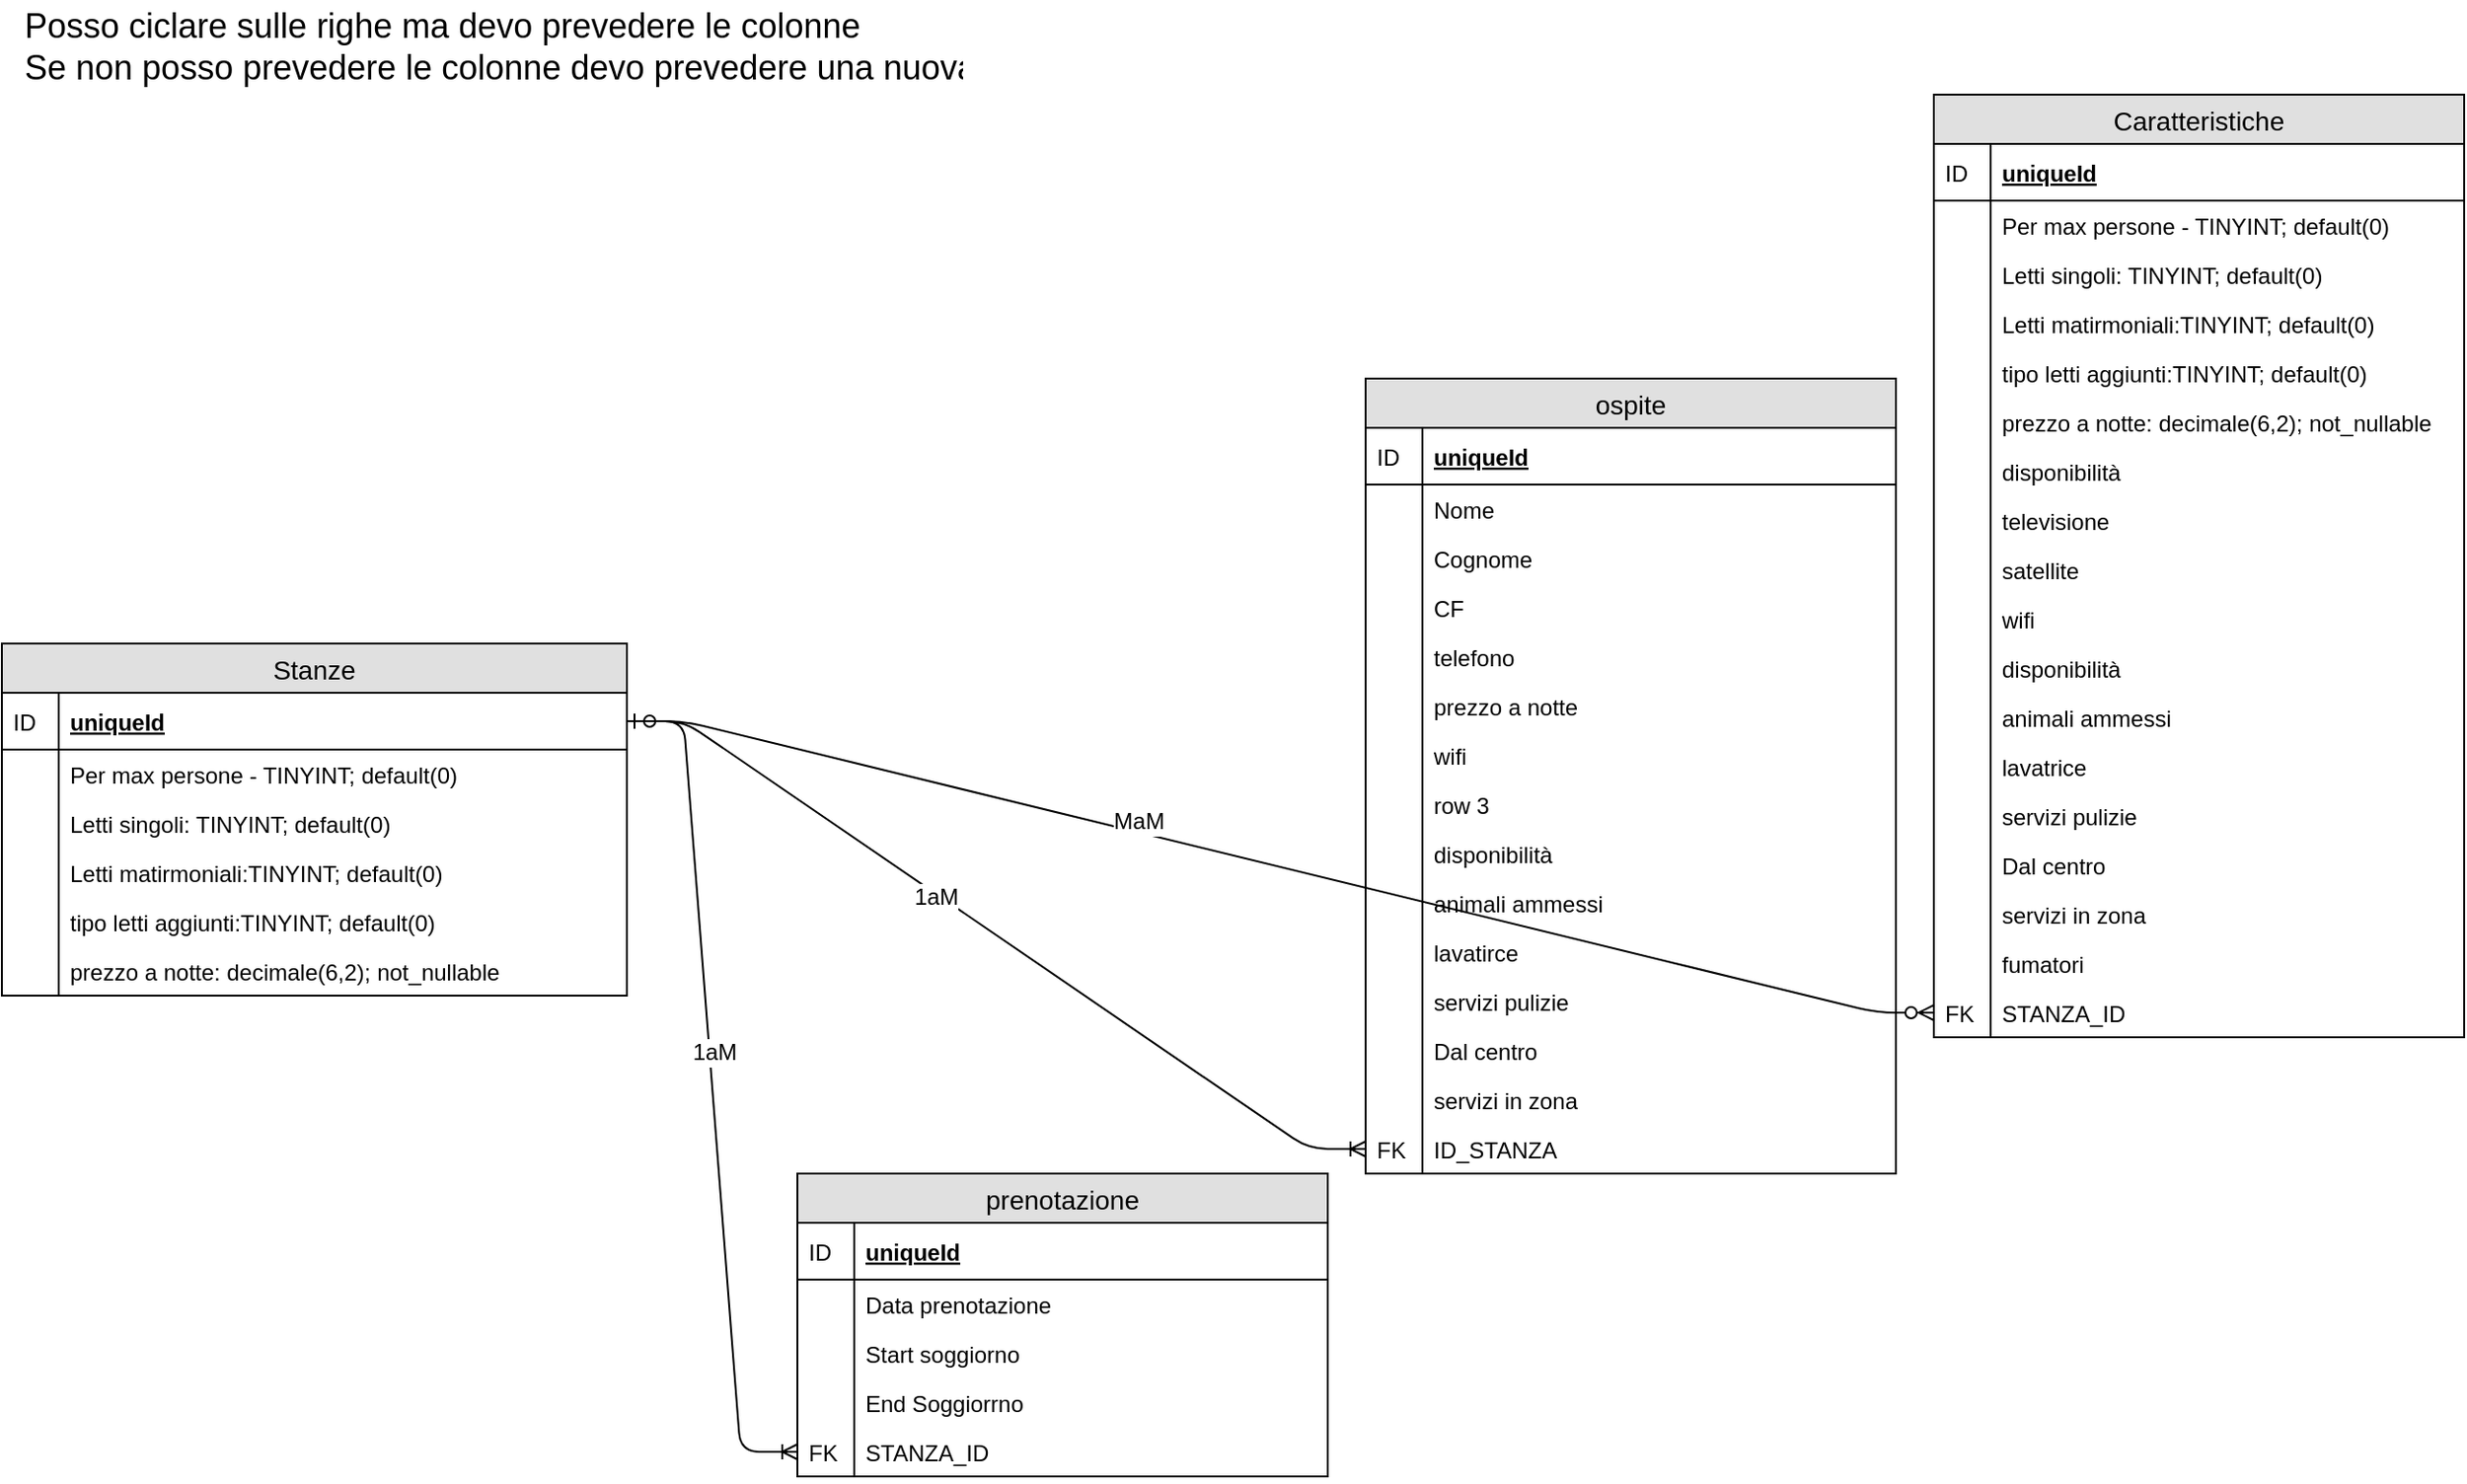 <mxfile version="12.4.2" type="github" pages="1">
  <diagram id="B_G7BN0pg-eralU9Y7lQ" name="Page-1">
    <mxGraphModel dx="1860" dy="837" grid="1" gridSize="10" guides="1" tooltips="1" connect="1" arrows="1" fold="1" page="1" pageScale="1" pageWidth="1920" pageHeight="1200" math="0" shadow="0">
      <root>
        <mxCell id="0"/>
        <mxCell id="1" parent="0"/>
        <mxCell id="duu10q1DUP-rFCEBtcsj-118" value="" style="edgeStyle=orthogonalEdgeStyle;rounded=0;orthogonalLoop=1;jettySize=auto;html=1;startArrow=none;startFill=0;" parent="1" target="duu10q1DUP-rFCEBtcsj-2" edge="1">
          <mxGeometry relative="1" as="geometry">
            <mxPoint x="350" y="55" as="sourcePoint"/>
          </mxGeometry>
        </mxCell>
        <mxCell id="duu10q1DUP-rFCEBtcsj-130" value="Stanze" style="swimlane;fontStyle=0;childLayout=stackLayout;horizontal=1;startSize=26;fillColor=#e0e0e0;horizontalStack=0;resizeParent=1;resizeParentMax=0;resizeLast=0;collapsible=1;marginBottom=0;swimlaneFillColor=#ffffff;align=center;fontSize=14;" parent="1" vertex="1">
          <mxGeometry x="110" y="460" width="330" height="186" as="geometry">
            <mxRectangle x="70" y="350" width="80" height="26" as="alternateBounds"/>
          </mxGeometry>
        </mxCell>
        <mxCell id="duu10q1DUP-rFCEBtcsj-131" value="uniqueId" style="shape=partialRectangle;top=0;left=0;right=0;bottom=1;align=left;verticalAlign=middle;fillColor=none;spacingLeft=34;spacingRight=4;overflow=hidden;rotatable=0;points=[[0,0.5],[1,0.5]];portConstraint=eastwest;dropTarget=0;fontStyle=5;fontSize=12;" parent="duu10q1DUP-rFCEBtcsj-130" vertex="1">
          <mxGeometry y="26" width="330" height="30" as="geometry"/>
        </mxCell>
        <mxCell id="duu10q1DUP-rFCEBtcsj-132" value="ID" style="shape=partialRectangle;top=0;left=0;bottom=0;fillColor=none;align=left;verticalAlign=middle;spacingLeft=4;spacingRight=4;overflow=hidden;rotatable=0;points=[];portConstraint=eastwest;part=1;fontSize=12;" parent="duu10q1DUP-rFCEBtcsj-131" vertex="1" connectable="0">
          <mxGeometry width="30" height="30" as="geometry"/>
        </mxCell>
        <mxCell id="duu10q1DUP-rFCEBtcsj-133" value="Per max persone - TINYINT; default(0)" style="shape=partialRectangle;top=0;left=0;right=0;bottom=0;align=left;verticalAlign=top;fillColor=none;spacingLeft=34;spacingRight=4;overflow=hidden;rotatable=0;points=[[0,0.5],[1,0.5]];portConstraint=eastwest;dropTarget=0;fontSize=12;" parent="duu10q1DUP-rFCEBtcsj-130" vertex="1">
          <mxGeometry y="56" width="330" height="26" as="geometry"/>
        </mxCell>
        <mxCell id="duu10q1DUP-rFCEBtcsj-134" value="" style="shape=partialRectangle;top=0;left=0;bottom=0;fillColor=none;align=left;verticalAlign=top;spacingLeft=4;spacingRight=4;overflow=hidden;rotatable=0;points=[];portConstraint=eastwest;part=1;fontSize=12;" parent="duu10q1DUP-rFCEBtcsj-133" vertex="1" connectable="0">
          <mxGeometry width="30" height="26" as="geometry"/>
        </mxCell>
        <mxCell id="duu10q1DUP-rFCEBtcsj-135" value="Letti singoli: TINYINT; default(0)" style="shape=partialRectangle;top=0;left=0;right=0;bottom=0;align=left;verticalAlign=top;fillColor=none;spacingLeft=34;spacingRight=4;overflow=hidden;rotatable=0;points=[[0,0.5],[1,0.5]];portConstraint=eastwest;dropTarget=0;fontSize=12;" parent="duu10q1DUP-rFCEBtcsj-130" vertex="1">
          <mxGeometry y="82" width="330" height="26" as="geometry"/>
        </mxCell>
        <mxCell id="duu10q1DUP-rFCEBtcsj-136" value="" style="shape=partialRectangle;top=0;left=0;bottom=0;fillColor=none;align=left;verticalAlign=top;spacingLeft=4;spacingRight=4;overflow=hidden;rotatable=0;points=[];portConstraint=eastwest;part=1;fontSize=12;" parent="duu10q1DUP-rFCEBtcsj-135" vertex="1" connectable="0">
          <mxGeometry width="30" height="26" as="geometry"/>
        </mxCell>
        <mxCell id="duu10q1DUP-rFCEBtcsj-137" value="Letti matirmoniali:TINYINT; default(0)" style="shape=partialRectangle;top=0;left=0;right=0;bottom=0;align=left;verticalAlign=top;fillColor=none;spacingLeft=34;spacingRight=4;overflow=hidden;rotatable=0;points=[[0,0.5],[1,0.5]];portConstraint=eastwest;dropTarget=0;fontSize=12;" parent="duu10q1DUP-rFCEBtcsj-130" vertex="1">
          <mxGeometry y="108" width="330" height="26" as="geometry"/>
        </mxCell>
        <mxCell id="duu10q1DUP-rFCEBtcsj-138" value="" style="shape=partialRectangle;top=0;left=0;bottom=0;fillColor=none;align=left;verticalAlign=top;spacingLeft=4;spacingRight=4;overflow=hidden;rotatable=0;points=[];portConstraint=eastwest;part=1;fontSize=12;" parent="duu10q1DUP-rFCEBtcsj-137" vertex="1" connectable="0">
          <mxGeometry width="30" height="26" as="geometry"/>
        </mxCell>
        <mxCell id="duu10q1DUP-rFCEBtcsj-145" value="tipo letti aggiunti:TINYINT; default(0)" style="shape=partialRectangle;top=0;left=0;right=0;bottom=0;align=left;verticalAlign=top;fillColor=none;spacingLeft=34;spacingRight=4;overflow=hidden;rotatable=0;points=[[0,0.5],[1,0.5]];portConstraint=eastwest;dropTarget=0;fontSize=12;" parent="duu10q1DUP-rFCEBtcsj-130" vertex="1">
          <mxGeometry y="134" width="330" height="26" as="geometry"/>
        </mxCell>
        <mxCell id="duu10q1DUP-rFCEBtcsj-146" value="" style="shape=partialRectangle;top=0;left=0;bottom=0;fillColor=none;align=left;verticalAlign=top;spacingLeft=4;spacingRight=4;overflow=hidden;rotatable=0;points=[];portConstraint=eastwest;part=1;fontSize=12;" parent="duu10q1DUP-rFCEBtcsj-145" vertex="1" connectable="0">
          <mxGeometry width="30" height="26" as="geometry"/>
        </mxCell>
        <mxCell id="duu10q1DUP-rFCEBtcsj-147" value="prezzo a notte: decimale(6,2); not_nullable" style="shape=partialRectangle;top=0;left=0;right=0;bottom=0;align=left;verticalAlign=top;fillColor=none;spacingLeft=34;spacingRight=4;overflow=hidden;rotatable=0;points=[[0,0.5],[1,0.5]];portConstraint=eastwest;dropTarget=0;fontSize=12;" parent="duu10q1DUP-rFCEBtcsj-130" vertex="1">
          <mxGeometry y="160" width="330" height="26" as="geometry"/>
        </mxCell>
        <mxCell id="duu10q1DUP-rFCEBtcsj-148" value="" style="shape=partialRectangle;top=0;left=0;bottom=0;fillColor=none;align=left;verticalAlign=top;spacingLeft=4;spacingRight=4;overflow=hidden;rotatable=0;points=[];portConstraint=eastwest;part=1;fontSize=12;" parent="duu10q1DUP-rFCEBtcsj-147" vertex="1" connectable="0">
          <mxGeometry width="30" height="26" as="geometry"/>
        </mxCell>
        <mxCell id="duu10q1DUP-rFCEBtcsj-177" value="ospite" style="swimlane;fontStyle=0;childLayout=stackLayout;horizontal=1;startSize=26;fillColor=#e0e0e0;horizontalStack=0;resizeParent=1;resizeParentMax=0;resizeLast=0;collapsible=1;marginBottom=0;swimlaneFillColor=#ffffff;align=center;fontSize=14;" parent="1" vertex="1">
          <mxGeometry x="830" y="320" width="280" height="420" as="geometry">
            <mxRectangle x="830" y="320" width="150" height="26" as="alternateBounds"/>
          </mxGeometry>
        </mxCell>
        <mxCell id="duu10q1DUP-rFCEBtcsj-178" value="uniqueId" style="shape=partialRectangle;top=0;left=0;right=0;bottom=1;align=left;verticalAlign=middle;fillColor=none;spacingLeft=34;spacingRight=4;overflow=hidden;rotatable=0;points=[[0,0.5],[1,0.5]];portConstraint=eastwest;dropTarget=0;fontStyle=5;fontSize=12;" parent="duu10q1DUP-rFCEBtcsj-177" vertex="1">
          <mxGeometry y="26" width="280" height="30" as="geometry"/>
        </mxCell>
        <mxCell id="duu10q1DUP-rFCEBtcsj-179" value="ID" style="shape=partialRectangle;top=0;left=0;bottom=0;fillColor=none;align=left;verticalAlign=middle;spacingLeft=4;spacingRight=4;overflow=hidden;rotatable=0;points=[];portConstraint=eastwest;part=1;fontSize=12;" parent="duu10q1DUP-rFCEBtcsj-178" vertex="1" connectable="0">
          <mxGeometry width="30" height="30" as="geometry"/>
        </mxCell>
        <mxCell id="duu10q1DUP-rFCEBtcsj-180" value="Nome" style="shape=partialRectangle;top=0;left=0;right=0;bottom=0;align=left;verticalAlign=top;fillColor=none;spacingLeft=34;spacingRight=4;overflow=hidden;rotatable=0;points=[[0,0.5],[1,0.5]];portConstraint=eastwest;dropTarget=0;fontSize=12;" parent="duu10q1DUP-rFCEBtcsj-177" vertex="1">
          <mxGeometry y="56" width="280" height="26" as="geometry"/>
        </mxCell>
        <mxCell id="duu10q1DUP-rFCEBtcsj-181" value="" style="shape=partialRectangle;top=0;left=0;bottom=0;fillColor=none;align=left;verticalAlign=top;spacingLeft=4;spacingRight=4;overflow=hidden;rotatable=0;points=[];portConstraint=eastwest;part=1;fontSize=12;" parent="duu10q1DUP-rFCEBtcsj-180" vertex="1" connectable="0">
          <mxGeometry width="30" height="26" as="geometry"/>
        </mxCell>
        <mxCell id="duu10q1DUP-rFCEBtcsj-182" value="Cognome" style="shape=partialRectangle;top=0;left=0;right=0;bottom=0;align=left;verticalAlign=top;fillColor=none;spacingLeft=34;spacingRight=4;overflow=hidden;rotatable=0;points=[[0,0.5],[1,0.5]];portConstraint=eastwest;dropTarget=0;fontSize=12;" parent="duu10q1DUP-rFCEBtcsj-177" vertex="1">
          <mxGeometry y="82" width="280" height="26" as="geometry"/>
        </mxCell>
        <mxCell id="duu10q1DUP-rFCEBtcsj-183" value="" style="shape=partialRectangle;top=0;left=0;bottom=0;fillColor=none;align=left;verticalAlign=top;spacingLeft=4;spacingRight=4;overflow=hidden;rotatable=0;points=[];portConstraint=eastwest;part=1;fontSize=12;" parent="duu10q1DUP-rFCEBtcsj-182" vertex="1" connectable="0">
          <mxGeometry width="30" height="26" as="geometry"/>
        </mxCell>
        <mxCell id="duu10q1DUP-rFCEBtcsj-184" value="CF" style="shape=partialRectangle;top=0;left=0;right=0;bottom=0;align=left;verticalAlign=top;fillColor=none;spacingLeft=34;spacingRight=4;overflow=hidden;rotatable=0;points=[[0,0.5],[1,0.5]];portConstraint=eastwest;dropTarget=0;fontSize=12;" parent="duu10q1DUP-rFCEBtcsj-177" vertex="1">
          <mxGeometry y="108" width="280" height="26" as="geometry"/>
        </mxCell>
        <mxCell id="duu10q1DUP-rFCEBtcsj-185" value="" style="shape=partialRectangle;top=0;left=0;bottom=0;fillColor=none;align=left;verticalAlign=top;spacingLeft=4;spacingRight=4;overflow=hidden;rotatable=0;points=[];portConstraint=eastwest;part=1;fontSize=12;" parent="duu10q1DUP-rFCEBtcsj-184" vertex="1" connectable="0">
          <mxGeometry width="30" height="26" as="geometry"/>
        </mxCell>
        <mxCell id="duu10q1DUP-rFCEBtcsj-186" value="telefono" style="shape=partialRectangle;top=0;left=0;right=0;bottom=0;align=left;verticalAlign=top;fillColor=none;spacingLeft=34;spacingRight=4;overflow=hidden;rotatable=0;points=[[0,0.5],[1,0.5]];portConstraint=eastwest;dropTarget=0;fontSize=12;" parent="duu10q1DUP-rFCEBtcsj-177" vertex="1">
          <mxGeometry y="134" width="280" height="26" as="geometry"/>
        </mxCell>
        <mxCell id="duu10q1DUP-rFCEBtcsj-187" value="" style="shape=partialRectangle;top=0;left=0;bottom=0;fillColor=none;align=left;verticalAlign=top;spacingLeft=4;spacingRight=4;overflow=hidden;rotatable=0;points=[];portConstraint=eastwest;part=1;fontSize=12;" parent="duu10q1DUP-rFCEBtcsj-186" vertex="1" connectable="0">
          <mxGeometry width="30" height="26" as="geometry"/>
        </mxCell>
        <mxCell id="duu10q1DUP-rFCEBtcsj-188" value="prezzo a notte" style="shape=partialRectangle;top=0;left=0;right=0;bottom=0;align=left;verticalAlign=top;fillColor=none;spacingLeft=34;spacingRight=4;overflow=hidden;rotatable=0;points=[[0,0.5],[1,0.5]];portConstraint=eastwest;dropTarget=0;fontSize=12;" parent="duu10q1DUP-rFCEBtcsj-177" vertex="1">
          <mxGeometry y="160" width="280" height="26" as="geometry"/>
        </mxCell>
        <mxCell id="duu10q1DUP-rFCEBtcsj-189" value="" style="shape=partialRectangle;top=0;left=0;bottom=0;fillColor=none;align=left;verticalAlign=top;spacingLeft=4;spacingRight=4;overflow=hidden;rotatable=0;points=[];portConstraint=eastwest;part=1;fontSize=12;" parent="duu10q1DUP-rFCEBtcsj-188" vertex="1" connectable="0">
          <mxGeometry width="30" height="26" as="geometry"/>
        </mxCell>
        <mxCell id="duu10q1DUP-rFCEBtcsj-196" value="wifi" style="shape=partialRectangle;top=0;left=0;right=0;bottom=0;align=left;verticalAlign=top;fillColor=none;spacingLeft=34;spacingRight=4;overflow=hidden;rotatable=0;points=[[0,0.5],[1,0.5]];portConstraint=eastwest;dropTarget=0;fontSize=12;" parent="duu10q1DUP-rFCEBtcsj-177" vertex="1">
          <mxGeometry y="186" width="280" height="26" as="geometry"/>
        </mxCell>
        <mxCell id="duu10q1DUP-rFCEBtcsj-197" value="" style="shape=partialRectangle;top=0;left=0;bottom=0;fillColor=none;align=left;verticalAlign=top;spacingLeft=4;spacingRight=4;overflow=hidden;rotatable=0;points=[];portConstraint=eastwest;part=1;fontSize=12;" parent="duu10q1DUP-rFCEBtcsj-196" vertex="1" connectable="0">
          <mxGeometry width="30" height="26" as="geometry"/>
        </mxCell>
        <mxCell id="duu10q1DUP-rFCEBtcsj-198" value="row 3" style="shape=partialRectangle;top=0;left=0;right=0;bottom=0;align=left;verticalAlign=top;fillColor=none;spacingLeft=34;spacingRight=4;overflow=hidden;rotatable=0;points=[[0,0.5],[1,0.5]];portConstraint=eastwest;dropTarget=0;fontSize=12;" parent="duu10q1DUP-rFCEBtcsj-177" vertex="1">
          <mxGeometry y="212" width="280" height="26" as="geometry"/>
        </mxCell>
        <mxCell id="duu10q1DUP-rFCEBtcsj-199" value="" style="shape=partialRectangle;top=0;left=0;bottom=0;fillColor=none;align=left;verticalAlign=top;spacingLeft=4;spacingRight=4;overflow=hidden;rotatable=0;points=[];portConstraint=eastwest;part=1;fontSize=12;" parent="duu10q1DUP-rFCEBtcsj-198" vertex="1" connectable="0">
          <mxGeometry width="30" height="26" as="geometry"/>
        </mxCell>
        <mxCell id="duu10q1DUP-rFCEBtcsj-200" value="disponibilità" style="shape=partialRectangle;top=0;left=0;right=0;bottom=0;align=left;verticalAlign=top;fillColor=none;spacingLeft=34;spacingRight=4;overflow=hidden;rotatable=0;points=[[0,0.5],[1,0.5]];portConstraint=eastwest;dropTarget=0;fontSize=12;" parent="duu10q1DUP-rFCEBtcsj-177" vertex="1">
          <mxGeometry y="238" width="280" height="26" as="geometry"/>
        </mxCell>
        <mxCell id="duu10q1DUP-rFCEBtcsj-201" value="" style="shape=partialRectangle;top=0;left=0;bottom=0;fillColor=none;align=left;verticalAlign=top;spacingLeft=4;spacingRight=4;overflow=hidden;rotatable=0;points=[];portConstraint=eastwest;part=1;fontSize=12;" parent="duu10q1DUP-rFCEBtcsj-200" vertex="1" connectable="0">
          <mxGeometry width="30" height="26" as="geometry"/>
        </mxCell>
        <mxCell id="duu10q1DUP-rFCEBtcsj-202" value="animali ammessi" style="shape=partialRectangle;top=0;left=0;right=0;bottom=0;align=left;verticalAlign=top;fillColor=none;spacingLeft=34;spacingRight=4;overflow=hidden;rotatable=0;points=[[0,0.5],[1,0.5]];portConstraint=eastwest;dropTarget=0;fontSize=12;" parent="duu10q1DUP-rFCEBtcsj-177" vertex="1">
          <mxGeometry y="264" width="280" height="26" as="geometry"/>
        </mxCell>
        <mxCell id="duu10q1DUP-rFCEBtcsj-203" value="" style="shape=partialRectangle;top=0;left=0;bottom=0;fillColor=none;align=left;verticalAlign=top;spacingLeft=4;spacingRight=4;overflow=hidden;rotatable=0;points=[];portConstraint=eastwest;part=1;fontSize=12;" parent="duu10q1DUP-rFCEBtcsj-202" vertex="1" connectable="0">
          <mxGeometry width="30" height="26" as="geometry"/>
        </mxCell>
        <mxCell id="duu10q1DUP-rFCEBtcsj-204" value="lavatirce" style="shape=partialRectangle;top=0;left=0;right=0;bottom=0;align=left;verticalAlign=top;fillColor=none;spacingLeft=34;spacingRight=4;overflow=hidden;rotatable=0;points=[[0,0.5],[1,0.5]];portConstraint=eastwest;dropTarget=0;fontSize=12;" parent="duu10q1DUP-rFCEBtcsj-177" vertex="1">
          <mxGeometry y="290" width="280" height="26" as="geometry"/>
        </mxCell>
        <mxCell id="duu10q1DUP-rFCEBtcsj-205" value="" style="shape=partialRectangle;top=0;left=0;bottom=0;fillColor=none;align=left;verticalAlign=top;spacingLeft=4;spacingRight=4;overflow=hidden;rotatable=0;points=[];portConstraint=eastwest;part=1;fontSize=12;" parent="duu10q1DUP-rFCEBtcsj-204" vertex="1" connectable="0">
          <mxGeometry width="30" height="26" as="geometry"/>
        </mxCell>
        <mxCell id="duu10q1DUP-rFCEBtcsj-206" value="servizi pulizie" style="shape=partialRectangle;top=0;left=0;right=0;bottom=0;align=left;verticalAlign=top;fillColor=none;spacingLeft=34;spacingRight=4;overflow=hidden;rotatable=0;points=[[0,0.5],[1,0.5]];portConstraint=eastwest;dropTarget=0;fontSize=12;" parent="duu10q1DUP-rFCEBtcsj-177" vertex="1">
          <mxGeometry y="316" width="280" height="26" as="geometry"/>
        </mxCell>
        <mxCell id="duu10q1DUP-rFCEBtcsj-207" value="" style="shape=partialRectangle;top=0;left=0;bottom=0;fillColor=none;align=left;verticalAlign=top;spacingLeft=4;spacingRight=4;overflow=hidden;rotatable=0;points=[];portConstraint=eastwest;part=1;fontSize=12;" parent="duu10q1DUP-rFCEBtcsj-206" vertex="1" connectable="0">
          <mxGeometry width="30" height="26" as="geometry"/>
        </mxCell>
        <mxCell id="duu10q1DUP-rFCEBtcsj-208" value="Dal centro" style="shape=partialRectangle;top=0;left=0;right=0;bottom=0;align=left;verticalAlign=top;fillColor=none;spacingLeft=34;spacingRight=4;overflow=hidden;rotatable=0;points=[[0,0.5],[1,0.5]];portConstraint=eastwest;dropTarget=0;fontSize=12;" parent="duu10q1DUP-rFCEBtcsj-177" vertex="1">
          <mxGeometry y="342" width="280" height="26" as="geometry"/>
        </mxCell>
        <mxCell id="duu10q1DUP-rFCEBtcsj-209" value="" style="shape=partialRectangle;top=0;left=0;bottom=0;fillColor=none;align=left;verticalAlign=top;spacingLeft=4;spacingRight=4;overflow=hidden;rotatable=0;points=[];portConstraint=eastwest;part=1;fontSize=12;" parent="duu10q1DUP-rFCEBtcsj-208" vertex="1" connectable="0">
          <mxGeometry width="30" height="26" as="geometry"/>
        </mxCell>
        <mxCell id="duu10q1DUP-rFCEBtcsj-210" value="servizi in zona" style="shape=partialRectangle;top=0;left=0;right=0;bottom=0;align=left;verticalAlign=top;fillColor=none;spacingLeft=34;spacingRight=4;overflow=hidden;rotatable=0;points=[[0,0.5],[1,0.5]];portConstraint=eastwest;dropTarget=0;fontSize=12;" parent="duu10q1DUP-rFCEBtcsj-177" vertex="1">
          <mxGeometry y="368" width="280" height="26" as="geometry"/>
        </mxCell>
        <mxCell id="duu10q1DUP-rFCEBtcsj-211" value="" style="shape=partialRectangle;top=0;left=0;bottom=0;fillColor=none;align=left;verticalAlign=top;spacingLeft=4;spacingRight=4;overflow=hidden;rotatable=0;points=[];portConstraint=eastwest;part=1;fontSize=12;" parent="duu10q1DUP-rFCEBtcsj-210" vertex="1" connectable="0">
          <mxGeometry width="30" height="26" as="geometry"/>
        </mxCell>
        <mxCell id="duu10q1DUP-rFCEBtcsj-244" value="ID_STANZA" style="shape=partialRectangle;top=0;left=0;right=0;bottom=0;align=left;verticalAlign=top;fillColor=none;spacingLeft=34;spacingRight=4;overflow=hidden;rotatable=0;points=[[0,0.5],[1,0.5]];portConstraint=eastwest;dropTarget=0;fontSize=12;" parent="duu10q1DUP-rFCEBtcsj-177" vertex="1">
          <mxGeometry y="394" width="280" height="26" as="geometry"/>
        </mxCell>
        <mxCell id="duu10q1DUP-rFCEBtcsj-245" value="FK" style="shape=partialRectangle;top=0;left=0;bottom=0;fillColor=none;align=left;verticalAlign=top;spacingLeft=4;spacingRight=4;overflow=hidden;rotatable=0;points=[];portConstraint=eastwest;part=1;fontSize=12;" parent="duu10q1DUP-rFCEBtcsj-244" vertex="1" connectable="0">
          <mxGeometry width="30" height="26" as="geometry"/>
        </mxCell>
        <mxCell id="duu10q1DUP-rFCEBtcsj-247" value="Caratteristiche" style="swimlane;fontStyle=0;childLayout=stackLayout;horizontal=1;startSize=26;fillColor=#e0e0e0;horizontalStack=0;resizeParent=1;resizeParentMax=0;resizeLast=0;collapsible=1;marginBottom=0;swimlaneFillColor=#ffffff;align=center;fontSize=14;" parent="1" vertex="1">
          <mxGeometry x="1130" y="170" width="280" height="498" as="geometry">
            <mxRectangle x="1130" y="170" width="150" height="26" as="alternateBounds"/>
          </mxGeometry>
        </mxCell>
        <mxCell id="duu10q1DUP-rFCEBtcsj-248" value="uniqueId" style="shape=partialRectangle;top=0;left=0;right=0;bottom=1;align=left;verticalAlign=middle;fillColor=none;spacingLeft=34;spacingRight=4;overflow=hidden;rotatable=0;points=[[0,0.5],[1,0.5]];portConstraint=eastwest;dropTarget=0;fontStyle=5;fontSize=12;" parent="duu10q1DUP-rFCEBtcsj-247" vertex="1">
          <mxGeometry y="26" width="280" height="30" as="geometry"/>
        </mxCell>
        <mxCell id="duu10q1DUP-rFCEBtcsj-249" value="ID" style="shape=partialRectangle;top=0;left=0;bottom=0;fillColor=none;align=left;verticalAlign=middle;spacingLeft=4;spacingRight=4;overflow=hidden;rotatable=0;points=[];portConstraint=eastwest;part=1;fontSize=12;" parent="duu10q1DUP-rFCEBtcsj-248" vertex="1" connectable="0">
          <mxGeometry width="30" height="30" as="geometry"/>
        </mxCell>
        <mxCell id="duu10q1DUP-rFCEBtcsj-250" value="Per max persone - TINYINT; default(0)" style="shape=partialRectangle;top=0;left=0;right=0;bottom=0;align=left;verticalAlign=top;fillColor=none;spacingLeft=34;spacingRight=4;overflow=hidden;rotatable=0;points=[[0,0.5],[1,0.5]];portConstraint=eastwest;dropTarget=0;fontSize=12;" parent="duu10q1DUP-rFCEBtcsj-247" vertex="1">
          <mxGeometry y="56" width="280" height="26" as="geometry"/>
        </mxCell>
        <mxCell id="duu10q1DUP-rFCEBtcsj-251" value="" style="shape=partialRectangle;top=0;left=0;bottom=0;fillColor=none;align=left;verticalAlign=top;spacingLeft=4;spacingRight=4;overflow=hidden;rotatable=0;points=[];portConstraint=eastwest;part=1;fontSize=12;" parent="duu10q1DUP-rFCEBtcsj-250" vertex="1" connectable="0">
          <mxGeometry width="30" height="26" as="geometry"/>
        </mxCell>
        <mxCell id="duu10q1DUP-rFCEBtcsj-252" value="Letti singoli: TINYINT; default(0)" style="shape=partialRectangle;top=0;left=0;right=0;bottom=0;align=left;verticalAlign=top;fillColor=none;spacingLeft=34;spacingRight=4;overflow=hidden;rotatable=0;points=[[0,0.5],[1,0.5]];portConstraint=eastwest;dropTarget=0;fontSize=12;" parent="duu10q1DUP-rFCEBtcsj-247" vertex="1">
          <mxGeometry y="82" width="280" height="26" as="geometry"/>
        </mxCell>
        <mxCell id="duu10q1DUP-rFCEBtcsj-253" value="" style="shape=partialRectangle;top=0;left=0;bottom=0;fillColor=none;align=left;verticalAlign=top;spacingLeft=4;spacingRight=4;overflow=hidden;rotatable=0;points=[];portConstraint=eastwest;part=1;fontSize=12;" parent="duu10q1DUP-rFCEBtcsj-252" vertex="1" connectable="0">
          <mxGeometry width="30" height="26" as="geometry"/>
        </mxCell>
        <mxCell id="duu10q1DUP-rFCEBtcsj-254" value="Letti matirmoniali:TINYINT; default(0)" style="shape=partialRectangle;top=0;left=0;right=0;bottom=0;align=left;verticalAlign=top;fillColor=none;spacingLeft=34;spacingRight=4;overflow=hidden;rotatable=0;points=[[0,0.5],[1,0.5]];portConstraint=eastwest;dropTarget=0;fontSize=12;" parent="duu10q1DUP-rFCEBtcsj-247" vertex="1">
          <mxGeometry y="108" width="280" height="26" as="geometry"/>
        </mxCell>
        <mxCell id="duu10q1DUP-rFCEBtcsj-255" value="" style="shape=partialRectangle;top=0;left=0;bottom=0;fillColor=none;align=left;verticalAlign=top;spacingLeft=4;spacingRight=4;overflow=hidden;rotatable=0;points=[];portConstraint=eastwest;part=1;fontSize=12;" parent="duu10q1DUP-rFCEBtcsj-254" vertex="1" connectable="0">
          <mxGeometry width="30" height="26" as="geometry"/>
        </mxCell>
        <mxCell id="duu10q1DUP-rFCEBtcsj-256" value="tipo letti aggiunti:TINYINT; default(0)" style="shape=partialRectangle;top=0;left=0;right=0;bottom=0;align=left;verticalAlign=top;fillColor=none;spacingLeft=34;spacingRight=4;overflow=hidden;rotatable=0;points=[[0,0.5],[1,0.5]];portConstraint=eastwest;dropTarget=0;fontSize=12;" parent="duu10q1DUP-rFCEBtcsj-247" vertex="1">
          <mxGeometry y="134" width="280" height="26" as="geometry"/>
        </mxCell>
        <mxCell id="duu10q1DUP-rFCEBtcsj-257" value="" style="shape=partialRectangle;top=0;left=0;bottom=0;fillColor=none;align=left;verticalAlign=top;spacingLeft=4;spacingRight=4;overflow=hidden;rotatable=0;points=[];portConstraint=eastwest;part=1;fontSize=12;" parent="duu10q1DUP-rFCEBtcsj-256" vertex="1" connectable="0">
          <mxGeometry width="30" height="26" as="geometry"/>
        </mxCell>
        <mxCell id="duu10q1DUP-rFCEBtcsj-258" value="prezzo a notte: decimale(6,2); not_nullable" style="shape=partialRectangle;top=0;left=0;right=0;bottom=0;align=left;verticalAlign=top;fillColor=none;spacingLeft=34;spacingRight=4;overflow=hidden;rotatable=0;points=[[0,0.5],[1,0.5]];portConstraint=eastwest;dropTarget=0;fontSize=12;" parent="duu10q1DUP-rFCEBtcsj-247" vertex="1">
          <mxGeometry y="160" width="280" height="26" as="geometry"/>
        </mxCell>
        <mxCell id="duu10q1DUP-rFCEBtcsj-259" value="" style="shape=partialRectangle;top=0;left=0;bottom=0;fillColor=none;align=left;verticalAlign=top;spacingLeft=4;spacingRight=4;overflow=hidden;rotatable=0;points=[];portConstraint=eastwest;part=1;fontSize=12;" parent="duu10q1DUP-rFCEBtcsj-258" vertex="1" connectable="0">
          <mxGeometry width="30" height="26" as="geometry"/>
        </mxCell>
        <mxCell id="duu10q1DUP-rFCEBtcsj-260" value="disponibilità" style="shape=partialRectangle;top=0;left=0;right=0;bottom=0;align=left;verticalAlign=top;fillColor=none;spacingLeft=34;spacingRight=4;overflow=hidden;rotatable=0;points=[[0,0.5],[1,0.5]];portConstraint=eastwest;dropTarget=0;fontSize=12;" parent="duu10q1DUP-rFCEBtcsj-247" vertex="1">
          <mxGeometry y="186" width="280" height="26" as="geometry"/>
        </mxCell>
        <mxCell id="duu10q1DUP-rFCEBtcsj-261" value="" style="shape=partialRectangle;top=0;left=0;bottom=0;fillColor=none;align=left;verticalAlign=top;spacingLeft=4;spacingRight=4;overflow=hidden;rotatable=0;points=[];portConstraint=eastwest;part=1;fontSize=12;" parent="duu10q1DUP-rFCEBtcsj-260" vertex="1" connectable="0">
          <mxGeometry width="30" height="26" as="geometry"/>
        </mxCell>
        <mxCell id="duu10q1DUP-rFCEBtcsj-262" value="televisione" style="shape=partialRectangle;top=0;left=0;right=0;bottom=0;align=left;verticalAlign=top;fillColor=none;spacingLeft=34;spacingRight=4;overflow=hidden;rotatable=0;points=[[0,0.5],[1,0.5]];portConstraint=eastwest;dropTarget=0;fontSize=12;" parent="duu10q1DUP-rFCEBtcsj-247" vertex="1">
          <mxGeometry y="212" width="280" height="26" as="geometry"/>
        </mxCell>
        <mxCell id="duu10q1DUP-rFCEBtcsj-263" value="" style="shape=partialRectangle;top=0;left=0;bottom=0;fillColor=none;align=left;verticalAlign=top;spacingLeft=4;spacingRight=4;overflow=hidden;rotatable=0;points=[];portConstraint=eastwest;part=1;fontSize=12;" parent="duu10q1DUP-rFCEBtcsj-262" vertex="1" connectable="0">
          <mxGeometry width="30" height="26" as="geometry"/>
        </mxCell>
        <mxCell id="duu10q1DUP-rFCEBtcsj-264" value="satellite" style="shape=partialRectangle;top=0;left=0;right=0;bottom=0;align=left;verticalAlign=top;fillColor=none;spacingLeft=34;spacingRight=4;overflow=hidden;rotatable=0;points=[[0,0.5],[1,0.5]];portConstraint=eastwest;dropTarget=0;fontSize=12;" parent="duu10q1DUP-rFCEBtcsj-247" vertex="1">
          <mxGeometry y="238" width="280" height="26" as="geometry"/>
        </mxCell>
        <mxCell id="duu10q1DUP-rFCEBtcsj-265" value="" style="shape=partialRectangle;top=0;left=0;bottom=0;fillColor=none;align=left;verticalAlign=top;spacingLeft=4;spacingRight=4;overflow=hidden;rotatable=0;points=[];portConstraint=eastwest;part=1;fontSize=12;" parent="duu10q1DUP-rFCEBtcsj-264" vertex="1" connectable="0">
          <mxGeometry width="30" height="26" as="geometry"/>
        </mxCell>
        <mxCell id="duu10q1DUP-rFCEBtcsj-266" value="wifi" style="shape=partialRectangle;top=0;left=0;right=0;bottom=0;align=left;verticalAlign=top;fillColor=none;spacingLeft=34;spacingRight=4;overflow=hidden;rotatable=0;points=[[0,0.5],[1,0.5]];portConstraint=eastwest;dropTarget=0;fontSize=12;" parent="duu10q1DUP-rFCEBtcsj-247" vertex="1">
          <mxGeometry y="264" width="280" height="26" as="geometry"/>
        </mxCell>
        <mxCell id="duu10q1DUP-rFCEBtcsj-267" value="" style="shape=partialRectangle;top=0;left=0;bottom=0;fillColor=none;align=left;verticalAlign=top;spacingLeft=4;spacingRight=4;overflow=hidden;rotatable=0;points=[];portConstraint=eastwest;part=1;fontSize=12;" parent="duu10q1DUP-rFCEBtcsj-266" vertex="1" connectable="0">
          <mxGeometry width="30" height="26" as="geometry"/>
        </mxCell>
        <mxCell id="duu10q1DUP-rFCEBtcsj-270" value="disponibilità" style="shape=partialRectangle;top=0;left=0;right=0;bottom=0;align=left;verticalAlign=top;fillColor=none;spacingLeft=34;spacingRight=4;overflow=hidden;rotatable=0;points=[[0,0.5],[1,0.5]];portConstraint=eastwest;dropTarget=0;fontSize=12;" parent="duu10q1DUP-rFCEBtcsj-247" vertex="1">
          <mxGeometry y="290" width="280" height="26" as="geometry"/>
        </mxCell>
        <mxCell id="duu10q1DUP-rFCEBtcsj-271" value="" style="shape=partialRectangle;top=0;left=0;bottom=0;fillColor=none;align=left;verticalAlign=top;spacingLeft=4;spacingRight=4;overflow=hidden;rotatable=0;points=[];portConstraint=eastwest;part=1;fontSize=12;" parent="duu10q1DUP-rFCEBtcsj-270" vertex="1" connectable="0">
          <mxGeometry width="30" height="26" as="geometry"/>
        </mxCell>
        <mxCell id="duu10q1DUP-rFCEBtcsj-272" value="animali ammessi" style="shape=partialRectangle;top=0;left=0;right=0;bottom=0;align=left;verticalAlign=top;fillColor=none;spacingLeft=34;spacingRight=4;overflow=hidden;rotatable=0;points=[[0,0.5],[1,0.5]];portConstraint=eastwest;dropTarget=0;fontSize=12;" parent="duu10q1DUP-rFCEBtcsj-247" vertex="1">
          <mxGeometry y="316" width="280" height="26" as="geometry"/>
        </mxCell>
        <mxCell id="duu10q1DUP-rFCEBtcsj-273" value="" style="shape=partialRectangle;top=0;left=0;bottom=0;fillColor=none;align=left;verticalAlign=top;spacingLeft=4;spacingRight=4;overflow=hidden;rotatable=0;points=[];portConstraint=eastwest;part=1;fontSize=12;" parent="duu10q1DUP-rFCEBtcsj-272" vertex="1" connectable="0">
          <mxGeometry width="30" height="26" as="geometry"/>
        </mxCell>
        <mxCell id="duu10q1DUP-rFCEBtcsj-274" value="lavatrice" style="shape=partialRectangle;top=0;left=0;right=0;bottom=0;align=left;verticalAlign=top;fillColor=none;spacingLeft=34;spacingRight=4;overflow=hidden;rotatable=0;points=[[0,0.5],[1,0.5]];portConstraint=eastwest;dropTarget=0;fontSize=12;" parent="duu10q1DUP-rFCEBtcsj-247" vertex="1">
          <mxGeometry y="342" width="280" height="26" as="geometry"/>
        </mxCell>
        <mxCell id="duu10q1DUP-rFCEBtcsj-275" value="" style="shape=partialRectangle;top=0;left=0;bottom=0;fillColor=none;align=left;verticalAlign=top;spacingLeft=4;spacingRight=4;overflow=hidden;rotatable=0;points=[];portConstraint=eastwest;part=1;fontSize=12;" parent="duu10q1DUP-rFCEBtcsj-274" vertex="1" connectable="0">
          <mxGeometry width="30" height="26" as="geometry"/>
        </mxCell>
        <mxCell id="duu10q1DUP-rFCEBtcsj-276" value="servizi pulizie" style="shape=partialRectangle;top=0;left=0;right=0;bottom=0;align=left;verticalAlign=top;fillColor=none;spacingLeft=34;spacingRight=4;overflow=hidden;rotatable=0;points=[[0,0.5],[1,0.5]];portConstraint=eastwest;dropTarget=0;fontSize=12;" parent="duu10q1DUP-rFCEBtcsj-247" vertex="1">
          <mxGeometry y="368" width="280" height="26" as="geometry"/>
        </mxCell>
        <mxCell id="duu10q1DUP-rFCEBtcsj-277" value="" style="shape=partialRectangle;top=0;left=0;bottom=0;fillColor=none;align=left;verticalAlign=top;spacingLeft=4;spacingRight=4;overflow=hidden;rotatable=0;points=[];portConstraint=eastwest;part=1;fontSize=12;" parent="duu10q1DUP-rFCEBtcsj-276" vertex="1" connectable="0">
          <mxGeometry width="30" height="26" as="geometry"/>
        </mxCell>
        <mxCell id="duu10q1DUP-rFCEBtcsj-278" value="Dal centro" style="shape=partialRectangle;top=0;left=0;right=0;bottom=0;align=left;verticalAlign=top;fillColor=none;spacingLeft=34;spacingRight=4;overflow=hidden;rotatable=0;points=[[0,0.5],[1,0.5]];portConstraint=eastwest;dropTarget=0;fontSize=12;" parent="duu10q1DUP-rFCEBtcsj-247" vertex="1">
          <mxGeometry y="394" width="280" height="26" as="geometry"/>
        </mxCell>
        <mxCell id="duu10q1DUP-rFCEBtcsj-279" value="" style="shape=partialRectangle;top=0;left=0;bottom=0;fillColor=none;align=left;verticalAlign=top;spacingLeft=4;spacingRight=4;overflow=hidden;rotatable=0;points=[];portConstraint=eastwest;part=1;fontSize=12;" parent="duu10q1DUP-rFCEBtcsj-278" vertex="1" connectable="0">
          <mxGeometry width="30" height="26" as="geometry"/>
        </mxCell>
        <mxCell id="duu10q1DUP-rFCEBtcsj-280" value="servizi in zona" style="shape=partialRectangle;top=0;left=0;right=0;bottom=0;align=left;verticalAlign=top;fillColor=none;spacingLeft=34;spacingRight=4;overflow=hidden;rotatable=0;points=[[0,0.5],[1,0.5]];portConstraint=eastwest;dropTarget=0;fontSize=12;" parent="duu10q1DUP-rFCEBtcsj-247" vertex="1">
          <mxGeometry y="420" width="280" height="26" as="geometry"/>
        </mxCell>
        <mxCell id="duu10q1DUP-rFCEBtcsj-281" value="" style="shape=partialRectangle;top=0;left=0;bottom=0;fillColor=none;align=left;verticalAlign=top;spacingLeft=4;spacingRight=4;overflow=hidden;rotatable=0;points=[];portConstraint=eastwest;part=1;fontSize=12;" parent="duu10q1DUP-rFCEBtcsj-280" vertex="1" connectable="0">
          <mxGeometry width="30" height="26" as="geometry"/>
        </mxCell>
        <mxCell id="duu10q1DUP-rFCEBtcsj-282" value="fumatori" style="shape=partialRectangle;top=0;left=0;right=0;bottom=0;align=left;verticalAlign=top;fillColor=none;spacingLeft=34;spacingRight=4;overflow=hidden;rotatable=0;points=[[0,0.5],[1,0.5]];portConstraint=eastwest;dropTarget=0;fontSize=12;" parent="duu10q1DUP-rFCEBtcsj-247" vertex="1">
          <mxGeometry y="446" width="280" height="26" as="geometry"/>
        </mxCell>
        <mxCell id="duu10q1DUP-rFCEBtcsj-283" value="" style="shape=partialRectangle;top=0;left=0;bottom=0;fillColor=none;align=left;verticalAlign=top;spacingLeft=4;spacingRight=4;overflow=hidden;rotatable=0;points=[];portConstraint=eastwest;part=1;fontSize=12;" parent="duu10q1DUP-rFCEBtcsj-282" vertex="1" connectable="0">
          <mxGeometry width="30" height="26" as="geometry"/>
        </mxCell>
        <mxCell id="P0jkgbOdyX54mxVDMsWR-7" value="STANZA_ID" style="shape=partialRectangle;top=0;left=0;right=0;bottom=0;align=left;verticalAlign=top;fillColor=none;spacingLeft=34;spacingRight=4;overflow=hidden;rotatable=0;points=[[0,0.5],[1,0.5]];portConstraint=eastwest;dropTarget=0;fontSize=12;" vertex="1" parent="duu10q1DUP-rFCEBtcsj-247">
          <mxGeometry y="472" width="280" height="26" as="geometry"/>
        </mxCell>
        <mxCell id="P0jkgbOdyX54mxVDMsWR-8" value="FK" style="shape=partialRectangle;top=0;left=0;bottom=0;fillColor=none;align=left;verticalAlign=top;spacingLeft=4;spacingRight=4;overflow=hidden;rotatable=0;points=[];portConstraint=eastwest;part=1;fontSize=12;" vertex="1" connectable="0" parent="P0jkgbOdyX54mxVDMsWR-7">
          <mxGeometry width="30" height="26" as="geometry"/>
        </mxCell>
        <mxCell id="duu10q1DUP-rFCEBtcsj-290" value="Posso ciclare sulle righe ma devo prevedere le colonne&lt;br style=&quot;font-size: 18px;&quot;&gt;Se non posso prevedere le colonne devo prevedere una nuova tabella" style="text;html=1;align=left;verticalAlign=middle;resizable=0;points=[];;autosize=1;fontSize=18;" parent="1" vertex="1">
          <mxGeometry x="120" y="120" width="580" height="50" as="geometry"/>
        </mxCell>
        <mxCell id="P0jkgbOdyX54mxVDMsWR-13" value="" style="edgeStyle=entityRelationEdgeStyle;fontSize=12;html=1;endArrow=ERzeroToMany;startArrow=ERzeroToOne;entryX=0;entryY=0.5;entryDx=0;entryDy=0;" edge="1" parent="1" source="duu10q1DUP-rFCEBtcsj-131" target="P0jkgbOdyX54mxVDMsWR-7">
          <mxGeometry width="100" height="100" relative="1" as="geometry">
            <mxPoint x="110" y="910" as="sourcePoint"/>
            <mxPoint x="530" y="870" as="targetPoint"/>
          </mxGeometry>
        </mxCell>
        <mxCell id="P0jkgbOdyX54mxVDMsWR-14" value="MaM" style="text;html=1;align=center;verticalAlign=middle;resizable=0;points=[];;labelBackgroundColor=#ffffff;fontSize=12;" vertex="1" connectable="0" parent="P0jkgbOdyX54mxVDMsWR-13">
          <mxGeometry x="0.083" relative="1" as="geometry">
            <mxPoint x="-103.64" y="-31.37" as="offset"/>
          </mxGeometry>
        </mxCell>
        <mxCell id="P0jkgbOdyX54mxVDMsWR-15" value="" style="edgeStyle=entityRelationEdgeStyle;fontSize=12;html=1;endArrow=ERoneToMany;" edge="1" parent="1" source="duu10q1DUP-rFCEBtcsj-131" target="P0jkgbOdyX54mxVDMsWR-11">
          <mxGeometry width="100" height="100" relative="1" as="geometry">
            <mxPoint x="110" y="910" as="sourcePoint"/>
            <mxPoint x="210" y="810" as="targetPoint"/>
          </mxGeometry>
        </mxCell>
        <mxCell id="P0jkgbOdyX54mxVDMsWR-18" value="1aM" style="text;html=1;align=center;verticalAlign=middle;resizable=0;points=[];;labelBackgroundColor=#ffffff;fontSize=12;" vertex="1" connectable="0" parent="P0jkgbOdyX54mxVDMsWR-15">
          <mxGeometry x="-0.107" y="3" relative="1" as="geometry">
            <mxPoint y="5.74" as="offset"/>
          </mxGeometry>
        </mxCell>
        <mxCell id="duu10q1DUP-rFCEBtcsj-215" value="prenotazione" style="swimlane;fontStyle=0;childLayout=stackLayout;horizontal=1;startSize=26;fillColor=#e0e0e0;horizontalStack=0;resizeParent=1;resizeParentMax=0;resizeLast=0;collapsible=1;marginBottom=0;swimlaneFillColor=#ffffff;align=center;fontSize=14;" parent="1" vertex="1">
          <mxGeometry x="530" y="740" width="280" height="160" as="geometry">
            <mxRectangle x="530" y="740" width="150" height="26" as="alternateBounds"/>
          </mxGeometry>
        </mxCell>
        <mxCell id="duu10q1DUP-rFCEBtcsj-216" value="uniqueId" style="shape=partialRectangle;top=0;left=0;right=0;bottom=1;align=left;verticalAlign=middle;fillColor=none;spacingLeft=34;spacingRight=4;overflow=hidden;rotatable=0;points=[[0,0.5],[1,0.5]];portConstraint=eastwest;dropTarget=0;fontStyle=5;fontSize=12;" parent="duu10q1DUP-rFCEBtcsj-215" vertex="1">
          <mxGeometry y="26" width="280" height="30" as="geometry"/>
        </mxCell>
        <mxCell id="duu10q1DUP-rFCEBtcsj-217" value="ID" style="shape=partialRectangle;top=0;left=0;bottom=0;fillColor=none;align=left;verticalAlign=middle;spacingLeft=4;spacingRight=4;overflow=hidden;rotatable=0;points=[];portConstraint=eastwest;part=1;fontSize=12;" parent="duu10q1DUP-rFCEBtcsj-216" vertex="1" connectable="0">
          <mxGeometry width="30" height="30" as="geometry"/>
        </mxCell>
        <mxCell id="duu10q1DUP-rFCEBtcsj-218" value="Data prenotazione" style="shape=partialRectangle;top=0;left=0;right=0;bottom=0;align=left;verticalAlign=top;fillColor=none;spacingLeft=34;spacingRight=4;overflow=hidden;rotatable=0;points=[[0,0.5],[1,0.5]];portConstraint=eastwest;dropTarget=0;fontSize=12;" parent="duu10q1DUP-rFCEBtcsj-215" vertex="1">
          <mxGeometry y="56" width="280" height="26" as="geometry"/>
        </mxCell>
        <mxCell id="duu10q1DUP-rFCEBtcsj-219" value="" style="shape=partialRectangle;top=0;left=0;bottom=0;fillColor=none;align=left;verticalAlign=top;spacingLeft=4;spacingRight=4;overflow=hidden;rotatable=0;points=[];portConstraint=eastwest;part=1;fontSize=12;" parent="duu10q1DUP-rFCEBtcsj-218" vertex="1" connectable="0">
          <mxGeometry width="30" height="26" as="geometry"/>
        </mxCell>
        <mxCell id="duu10q1DUP-rFCEBtcsj-220" value="Start soggiorno" style="shape=partialRectangle;top=0;left=0;right=0;bottom=0;align=left;verticalAlign=top;fillColor=none;spacingLeft=34;spacingRight=4;overflow=hidden;rotatable=0;points=[[0,0.5],[1,0.5]];portConstraint=eastwest;dropTarget=0;fontSize=12;" parent="duu10q1DUP-rFCEBtcsj-215" vertex="1">
          <mxGeometry y="82" width="280" height="26" as="geometry"/>
        </mxCell>
        <mxCell id="duu10q1DUP-rFCEBtcsj-221" value="" style="shape=partialRectangle;top=0;left=0;bottom=0;fillColor=none;align=left;verticalAlign=top;spacingLeft=4;spacingRight=4;overflow=hidden;rotatable=0;points=[];portConstraint=eastwest;part=1;fontSize=12;" parent="duu10q1DUP-rFCEBtcsj-220" vertex="1" connectable="0">
          <mxGeometry width="30" height="26" as="geometry"/>
        </mxCell>
        <mxCell id="duu10q1DUP-rFCEBtcsj-222" value="End Soggiorrno" style="shape=partialRectangle;top=0;left=0;right=0;bottom=0;align=left;verticalAlign=top;fillColor=none;spacingLeft=34;spacingRight=4;overflow=hidden;rotatable=0;points=[[0,0.5],[1,0.5]];portConstraint=eastwest;dropTarget=0;fontSize=12;" parent="duu10q1DUP-rFCEBtcsj-215" vertex="1">
          <mxGeometry y="108" width="280" height="26" as="geometry"/>
        </mxCell>
        <mxCell id="duu10q1DUP-rFCEBtcsj-223" value="" style="shape=partialRectangle;top=0;left=0;bottom=0;fillColor=none;align=left;verticalAlign=top;spacingLeft=4;spacingRight=4;overflow=hidden;rotatable=0;points=[];portConstraint=eastwest;part=1;fontSize=12;" parent="duu10q1DUP-rFCEBtcsj-222" vertex="1" connectable="0">
          <mxGeometry width="30" height="26" as="geometry"/>
        </mxCell>
        <mxCell id="P0jkgbOdyX54mxVDMsWR-11" value="STANZA_ID" style="shape=partialRectangle;top=0;left=0;right=0;bottom=0;align=left;verticalAlign=top;fillColor=none;spacingLeft=34;spacingRight=4;overflow=hidden;rotatable=0;points=[[0,0.5],[1,0.5]];portConstraint=eastwest;dropTarget=0;fontSize=12;" vertex="1" parent="duu10q1DUP-rFCEBtcsj-215">
          <mxGeometry y="134" width="280" height="26" as="geometry"/>
        </mxCell>
        <mxCell id="P0jkgbOdyX54mxVDMsWR-12" value="FK" style="shape=partialRectangle;top=0;left=0;bottom=0;fillColor=none;align=left;verticalAlign=top;spacingLeft=4;spacingRight=4;overflow=hidden;rotatable=0;points=[];portConstraint=eastwest;part=1;fontSize=12;" vertex="1" connectable="0" parent="P0jkgbOdyX54mxVDMsWR-11">
          <mxGeometry width="30" height="26" as="geometry"/>
        </mxCell>
        <mxCell id="P0jkgbOdyX54mxVDMsWR-16" value="" style="edgeStyle=entityRelationEdgeStyle;fontSize=12;html=1;endArrow=ERoneToMany;entryX=0;entryY=0.5;entryDx=0;entryDy=0;" edge="1" parent="1" source="duu10q1DUP-rFCEBtcsj-131" target="duu10q1DUP-rFCEBtcsj-244">
          <mxGeometry width="100" height="100" relative="1" as="geometry">
            <mxPoint x="440" y="501" as="sourcePoint"/>
            <mxPoint x="720" y="1127" as="targetPoint"/>
          </mxGeometry>
        </mxCell>
        <mxCell id="P0jkgbOdyX54mxVDMsWR-17" value="1aM" style="text;html=1;align=center;verticalAlign=middle;resizable=0;points=[];;labelBackgroundColor=#ffffff;" vertex="1" connectable="0" parent="P0jkgbOdyX54mxVDMsWR-16">
          <mxGeometry x="-0.165" y="-1" relative="1" as="geometry">
            <mxPoint as="offset"/>
          </mxGeometry>
        </mxCell>
      </root>
    </mxGraphModel>
  </diagram>
</mxfile>
